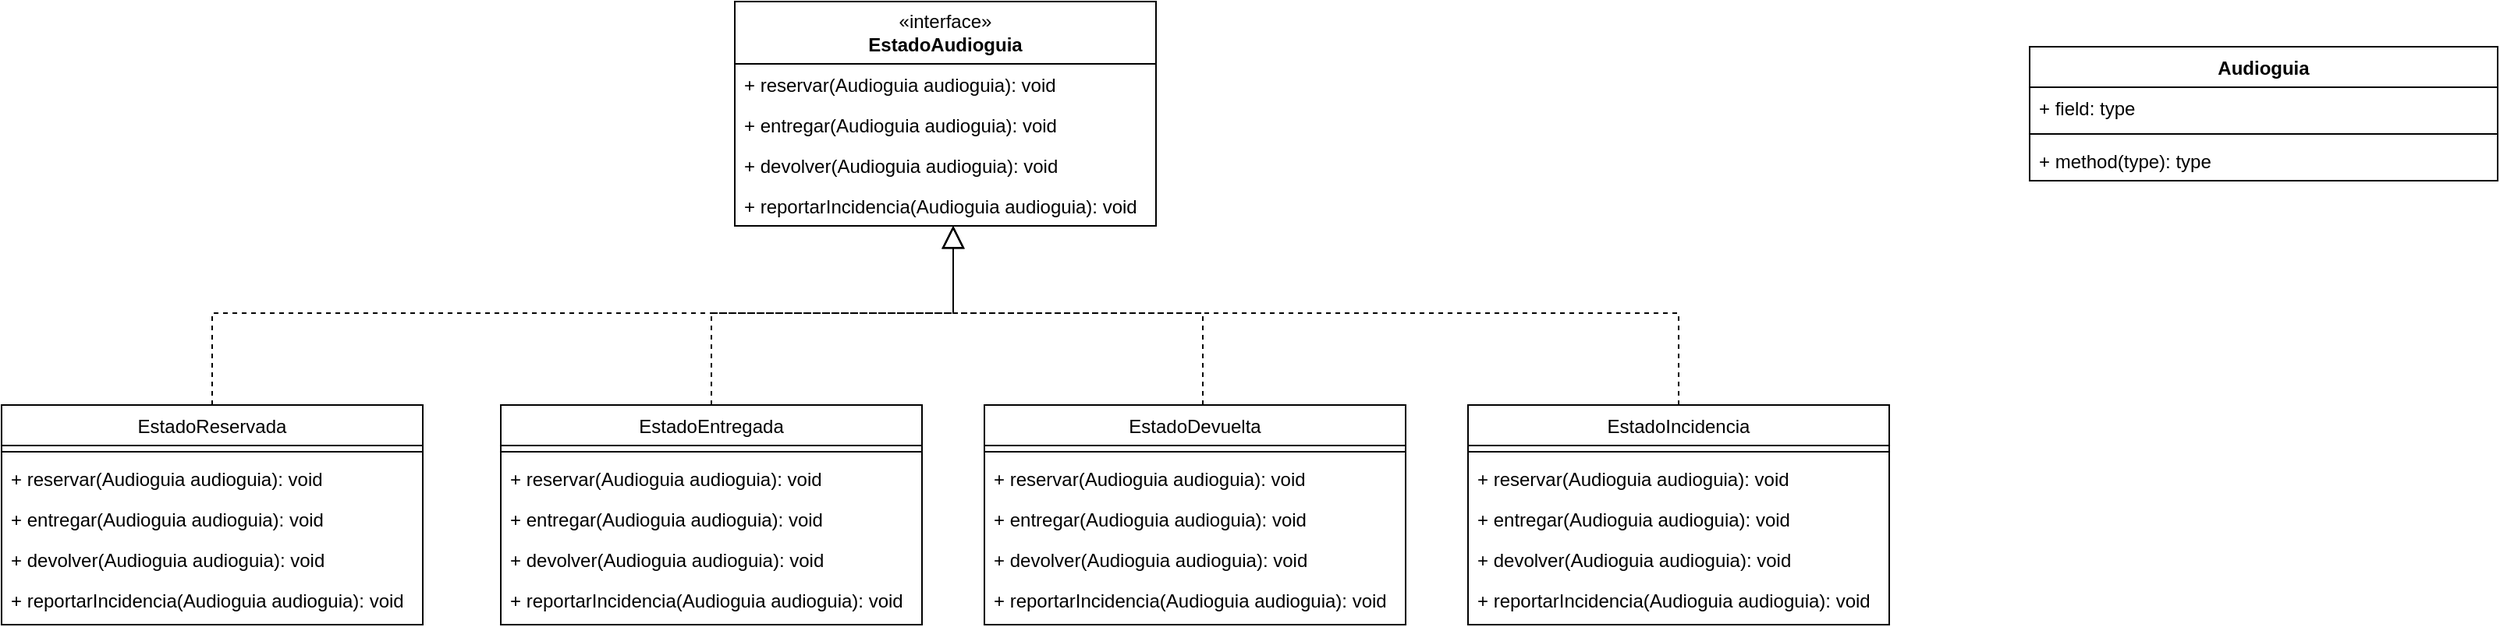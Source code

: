 <mxfile version="28.2.5">
  <diagram id="C5RBs43oDa-KdzZeNtuy" name="Page-1">
    <mxGraphModel dx="1489" dy="763" grid="1" gridSize="10" guides="1" tooltips="1" connect="1" arrows="1" fold="1" page="1" pageScale="1" pageWidth="827" pageHeight="1169" math="0" shadow="0">
      <root>
        <mxCell id="WIyWlLk6GJQsqaUBKTNV-0" />
        <mxCell id="WIyWlLk6GJQsqaUBKTNV-1" parent="WIyWlLk6GJQsqaUBKTNV-0" />
        <mxCell id="zkfFHV4jXpPFQw0GAbJ--17" value="EstadoReservada" style="swimlane;fontStyle=0;align=center;verticalAlign=top;childLayout=stackLayout;horizontal=1;startSize=26;horizontalStack=0;resizeParent=1;resizeLast=0;collapsible=1;marginBottom=0;rounded=0;shadow=0;strokeWidth=1;" parent="WIyWlLk6GJQsqaUBKTNV-1" vertex="1">
          <mxGeometry x="150" y="369" width="270" height="141" as="geometry">
            <mxRectangle x="550" y="140" width="160" height="26" as="alternateBounds" />
          </mxGeometry>
        </mxCell>
        <mxCell id="zkfFHV4jXpPFQw0GAbJ--23" value="" style="line;html=1;strokeWidth=1;align=left;verticalAlign=middle;spacingTop=-1;spacingLeft=3;spacingRight=3;rotatable=0;labelPosition=right;points=[];portConstraint=eastwest;" parent="zkfFHV4jXpPFQw0GAbJ--17" vertex="1">
          <mxGeometry y="26" width="270" height="8" as="geometry" />
        </mxCell>
        <mxCell id="7KdyYxgNq08qgCgrBHfw-6" value="+ reservar(Audioguia audioguia&lt;span style=&quot;background-color: transparent; color: light-dark(rgb(0, 0, 0), rgb(255, 255, 255));&quot;&gt;): void&lt;/span&gt;" style="text;strokeColor=none;fillColor=none;align=left;verticalAlign=top;spacingLeft=4;spacingRight=4;overflow=hidden;rotatable=0;points=[[0,0.5],[1,0.5]];portConstraint=eastwest;whiteSpace=wrap;html=1;" vertex="1" parent="zkfFHV4jXpPFQw0GAbJ--17">
          <mxGeometry y="34" width="270" height="26" as="geometry" />
        </mxCell>
        <mxCell id="7KdyYxgNq08qgCgrBHfw-7" value="+ entregar(Audioguia audioguia&lt;span style=&quot;color: light-dark(rgb(0, 0, 0), rgb(255, 255, 255)); background-color: transparent;&quot;&gt;): void&lt;/span&gt;" style="text;strokeColor=none;fillColor=none;align=left;verticalAlign=top;spacingLeft=4;spacingRight=4;overflow=hidden;rotatable=0;points=[[0,0.5],[1,0.5]];portConstraint=eastwest;whiteSpace=wrap;html=1;" vertex="1" parent="zkfFHV4jXpPFQw0GAbJ--17">
          <mxGeometry y="60" width="270" height="26" as="geometry" />
        </mxCell>
        <mxCell id="7KdyYxgNq08qgCgrBHfw-8" value="+ devolver(Audioguia audioguia&lt;span style=&quot;color: light-dark(rgb(0, 0, 0), rgb(255, 255, 255)); background-color: transparent;&quot;&gt;): void&lt;/span&gt;" style="text;strokeColor=none;fillColor=none;align=left;verticalAlign=top;spacingLeft=4;spacingRight=4;overflow=hidden;rotatable=0;points=[[0,0.5],[1,0.5]];portConstraint=eastwest;whiteSpace=wrap;html=1;" vertex="1" parent="zkfFHV4jXpPFQw0GAbJ--17">
          <mxGeometry y="86" width="270" height="26" as="geometry" />
        </mxCell>
        <mxCell id="7KdyYxgNq08qgCgrBHfw-9" value="+ reportarIncidencia(Audioguia audioguia&lt;span style=&quot;color: light-dark(rgb(0, 0, 0), rgb(255, 255, 255)); background-color: transparent;&quot;&gt;): void&lt;/span&gt;" style="text;strokeColor=none;fillColor=none;align=left;verticalAlign=top;spacingLeft=4;spacingRight=4;overflow=hidden;rotatable=0;points=[[0,0.5],[1,0.5]];portConstraint=eastwest;whiteSpace=wrap;html=1;" vertex="1" parent="zkfFHV4jXpPFQw0GAbJ--17">
          <mxGeometry y="112" width="270" height="26" as="geometry" />
        </mxCell>
        <mxCell id="7KdyYxgNq08qgCgrBHfw-0" value="«interface»&lt;br&gt;&lt;b&gt;EstadoAudioguia&lt;/b&gt;" style="swimlane;fontStyle=0;childLayout=stackLayout;horizontal=1;startSize=40;fillColor=none;horizontalStack=0;resizeParent=1;resizeParentMax=0;resizeLast=0;collapsible=1;marginBottom=0;whiteSpace=wrap;html=1;" vertex="1" parent="WIyWlLk6GJQsqaUBKTNV-1">
          <mxGeometry x="620" y="110" width="270" height="144" as="geometry" />
        </mxCell>
        <mxCell id="7KdyYxgNq08qgCgrBHfw-1" value="+ reservar(Audioguia audioguia&lt;span style=&quot;background-color: transparent; color: light-dark(rgb(0, 0, 0), rgb(255, 255, 255));&quot;&gt;): void&lt;/span&gt;" style="text;strokeColor=none;fillColor=none;align=left;verticalAlign=top;spacingLeft=4;spacingRight=4;overflow=hidden;rotatable=0;points=[[0,0.5],[1,0.5]];portConstraint=eastwest;whiteSpace=wrap;html=1;" vertex="1" parent="7KdyYxgNq08qgCgrBHfw-0">
          <mxGeometry y="40" width="270" height="26" as="geometry" />
        </mxCell>
        <mxCell id="7KdyYxgNq08qgCgrBHfw-2" value="+ entregar(Audioguia audioguia&lt;span style=&quot;color: light-dark(rgb(0, 0, 0), rgb(255, 255, 255)); background-color: transparent;&quot;&gt;): void&lt;/span&gt;" style="text;strokeColor=none;fillColor=none;align=left;verticalAlign=top;spacingLeft=4;spacingRight=4;overflow=hidden;rotatable=0;points=[[0,0.5],[1,0.5]];portConstraint=eastwest;whiteSpace=wrap;html=1;" vertex="1" parent="7KdyYxgNq08qgCgrBHfw-0">
          <mxGeometry y="66" width="270" height="26" as="geometry" />
        </mxCell>
        <mxCell id="7KdyYxgNq08qgCgrBHfw-5" value="+ devolver(Audioguia audioguia&lt;span style=&quot;color: light-dark(rgb(0, 0, 0), rgb(255, 255, 255)); background-color: transparent;&quot;&gt;): void&lt;/span&gt;" style="text;strokeColor=none;fillColor=none;align=left;verticalAlign=top;spacingLeft=4;spacingRight=4;overflow=hidden;rotatable=0;points=[[0,0.5],[1,0.5]];portConstraint=eastwest;whiteSpace=wrap;html=1;" vertex="1" parent="7KdyYxgNq08qgCgrBHfw-0">
          <mxGeometry y="92" width="270" height="26" as="geometry" />
        </mxCell>
        <mxCell id="7KdyYxgNq08qgCgrBHfw-3" value="+ reportarIncidencia(Audioguia audioguia&lt;span style=&quot;color: light-dark(rgb(0, 0, 0), rgb(255, 255, 255)); background-color: transparent;&quot;&gt;): void&lt;/span&gt;" style="text;strokeColor=none;fillColor=none;align=left;verticalAlign=top;spacingLeft=4;spacingRight=4;overflow=hidden;rotatable=0;points=[[0,0.5],[1,0.5]];portConstraint=eastwest;whiteSpace=wrap;html=1;" vertex="1" parent="7KdyYxgNq08qgCgrBHfw-0">
          <mxGeometry y="118" width="270" height="26" as="geometry" />
        </mxCell>
        <mxCell id="7KdyYxgNq08qgCgrBHfw-10" value="EstadoEntregada" style="swimlane;fontStyle=0;align=center;verticalAlign=top;childLayout=stackLayout;horizontal=1;startSize=26;horizontalStack=0;resizeParent=1;resizeLast=0;collapsible=1;marginBottom=0;rounded=0;shadow=0;strokeWidth=1;" vertex="1" parent="WIyWlLk6GJQsqaUBKTNV-1">
          <mxGeometry x="470" y="369" width="270" height="141" as="geometry">
            <mxRectangle x="550" y="140" width="160" height="26" as="alternateBounds" />
          </mxGeometry>
        </mxCell>
        <mxCell id="7KdyYxgNq08qgCgrBHfw-11" value="" style="line;html=1;strokeWidth=1;align=left;verticalAlign=middle;spacingTop=-1;spacingLeft=3;spacingRight=3;rotatable=0;labelPosition=right;points=[];portConstraint=eastwest;" vertex="1" parent="7KdyYxgNq08qgCgrBHfw-10">
          <mxGeometry y="26" width="270" height="8" as="geometry" />
        </mxCell>
        <mxCell id="7KdyYxgNq08qgCgrBHfw-12" value="+ reservar(Audioguia audioguia&lt;span style=&quot;background-color: transparent; color: light-dark(rgb(0, 0, 0), rgb(255, 255, 255));&quot;&gt;): void&lt;/span&gt;" style="text;strokeColor=none;fillColor=none;align=left;verticalAlign=top;spacingLeft=4;spacingRight=4;overflow=hidden;rotatable=0;points=[[0,0.5],[1,0.5]];portConstraint=eastwest;whiteSpace=wrap;html=1;" vertex="1" parent="7KdyYxgNq08qgCgrBHfw-10">
          <mxGeometry y="34" width="270" height="26" as="geometry" />
        </mxCell>
        <mxCell id="7KdyYxgNq08qgCgrBHfw-13" value="+ entregar(Audioguia audioguia&lt;span style=&quot;color: light-dark(rgb(0, 0, 0), rgb(255, 255, 255)); background-color: transparent;&quot;&gt;): void&lt;/span&gt;" style="text;strokeColor=none;fillColor=none;align=left;verticalAlign=top;spacingLeft=4;spacingRight=4;overflow=hidden;rotatable=0;points=[[0,0.5],[1,0.5]];portConstraint=eastwest;whiteSpace=wrap;html=1;" vertex="1" parent="7KdyYxgNq08qgCgrBHfw-10">
          <mxGeometry y="60" width="270" height="26" as="geometry" />
        </mxCell>
        <mxCell id="7KdyYxgNq08qgCgrBHfw-14" value="+ devolver(Audioguia audioguia&lt;span style=&quot;color: light-dark(rgb(0, 0, 0), rgb(255, 255, 255)); background-color: transparent;&quot;&gt;): void&lt;/span&gt;" style="text;strokeColor=none;fillColor=none;align=left;verticalAlign=top;spacingLeft=4;spacingRight=4;overflow=hidden;rotatable=0;points=[[0,0.5],[1,0.5]];portConstraint=eastwest;whiteSpace=wrap;html=1;" vertex="1" parent="7KdyYxgNq08qgCgrBHfw-10">
          <mxGeometry y="86" width="270" height="26" as="geometry" />
        </mxCell>
        <mxCell id="7KdyYxgNq08qgCgrBHfw-15" value="+ reportarIncidencia(Audioguia audioguia&lt;span style=&quot;color: light-dark(rgb(0, 0, 0), rgb(255, 255, 255)); background-color: transparent;&quot;&gt;): void&lt;/span&gt;" style="text;strokeColor=none;fillColor=none;align=left;verticalAlign=top;spacingLeft=4;spacingRight=4;overflow=hidden;rotatable=0;points=[[0,0.5],[1,0.5]];portConstraint=eastwest;whiteSpace=wrap;html=1;" vertex="1" parent="7KdyYxgNq08qgCgrBHfw-10">
          <mxGeometry y="112" width="270" height="26" as="geometry" />
        </mxCell>
        <mxCell id="7KdyYxgNq08qgCgrBHfw-16" value="EstadoIncidencia" style="swimlane;fontStyle=0;align=center;verticalAlign=top;childLayout=stackLayout;horizontal=1;startSize=26;horizontalStack=0;resizeParent=1;resizeLast=0;collapsible=1;marginBottom=0;rounded=0;shadow=0;strokeWidth=1;" vertex="1" parent="WIyWlLk6GJQsqaUBKTNV-1">
          <mxGeometry x="1090" y="369" width="270" height="141" as="geometry">
            <mxRectangle x="550" y="140" width="160" height="26" as="alternateBounds" />
          </mxGeometry>
        </mxCell>
        <mxCell id="7KdyYxgNq08qgCgrBHfw-17" value="" style="line;html=1;strokeWidth=1;align=left;verticalAlign=middle;spacingTop=-1;spacingLeft=3;spacingRight=3;rotatable=0;labelPosition=right;points=[];portConstraint=eastwest;" vertex="1" parent="7KdyYxgNq08qgCgrBHfw-16">
          <mxGeometry y="26" width="270" height="8" as="geometry" />
        </mxCell>
        <mxCell id="7KdyYxgNq08qgCgrBHfw-18" value="+ reservar(Audioguia audioguia&lt;span style=&quot;background-color: transparent; color: light-dark(rgb(0, 0, 0), rgb(255, 255, 255));&quot;&gt;): void&lt;/span&gt;" style="text;strokeColor=none;fillColor=none;align=left;verticalAlign=top;spacingLeft=4;spacingRight=4;overflow=hidden;rotatable=0;points=[[0,0.5],[1,0.5]];portConstraint=eastwest;whiteSpace=wrap;html=1;" vertex="1" parent="7KdyYxgNq08qgCgrBHfw-16">
          <mxGeometry y="34" width="270" height="26" as="geometry" />
        </mxCell>
        <mxCell id="7KdyYxgNq08qgCgrBHfw-19" value="+ entregar(Audioguia audioguia&lt;span style=&quot;color: light-dark(rgb(0, 0, 0), rgb(255, 255, 255)); background-color: transparent;&quot;&gt;): void&lt;/span&gt;" style="text;strokeColor=none;fillColor=none;align=left;verticalAlign=top;spacingLeft=4;spacingRight=4;overflow=hidden;rotatable=0;points=[[0,0.5],[1,0.5]];portConstraint=eastwest;whiteSpace=wrap;html=1;" vertex="1" parent="7KdyYxgNq08qgCgrBHfw-16">
          <mxGeometry y="60" width="270" height="26" as="geometry" />
        </mxCell>
        <mxCell id="7KdyYxgNq08qgCgrBHfw-20" value="+ devolver(Audioguia audioguia&lt;span style=&quot;color: light-dark(rgb(0, 0, 0), rgb(255, 255, 255)); background-color: transparent;&quot;&gt;): void&lt;/span&gt;" style="text;strokeColor=none;fillColor=none;align=left;verticalAlign=top;spacingLeft=4;spacingRight=4;overflow=hidden;rotatable=0;points=[[0,0.5],[1,0.5]];portConstraint=eastwest;whiteSpace=wrap;html=1;" vertex="1" parent="7KdyYxgNq08qgCgrBHfw-16">
          <mxGeometry y="86" width="270" height="26" as="geometry" />
        </mxCell>
        <mxCell id="7KdyYxgNq08qgCgrBHfw-21" value="+ reportarIncidencia(Audioguia audioguia&lt;span style=&quot;color: light-dark(rgb(0, 0, 0), rgb(255, 255, 255)); background-color: transparent;&quot;&gt;): void&lt;/span&gt;" style="text;strokeColor=none;fillColor=none;align=left;verticalAlign=top;spacingLeft=4;spacingRight=4;overflow=hidden;rotatable=0;points=[[0,0.5],[1,0.5]];portConstraint=eastwest;whiteSpace=wrap;html=1;" vertex="1" parent="7KdyYxgNq08qgCgrBHfw-16">
          <mxGeometry y="112" width="270" height="26" as="geometry" />
        </mxCell>
        <mxCell id="7KdyYxgNq08qgCgrBHfw-22" value="EstadoDevuelta" style="swimlane;fontStyle=0;align=center;verticalAlign=top;childLayout=stackLayout;horizontal=1;startSize=26;horizontalStack=0;resizeParent=1;resizeLast=0;collapsible=1;marginBottom=0;rounded=0;shadow=0;strokeWidth=1;" vertex="1" parent="WIyWlLk6GJQsqaUBKTNV-1">
          <mxGeometry x="780" y="369" width="270" height="141" as="geometry">
            <mxRectangle x="550" y="140" width="160" height="26" as="alternateBounds" />
          </mxGeometry>
        </mxCell>
        <mxCell id="7KdyYxgNq08qgCgrBHfw-23" value="" style="line;html=1;strokeWidth=1;align=left;verticalAlign=middle;spacingTop=-1;spacingLeft=3;spacingRight=3;rotatable=0;labelPosition=right;points=[];portConstraint=eastwest;" vertex="1" parent="7KdyYxgNq08qgCgrBHfw-22">
          <mxGeometry y="26" width="270" height="8" as="geometry" />
        </mxCell>
        <mxCell id="7KdyYxgNq08qgCgrBHfw-24" value="+ reservar(Audioguia audioguia&lt;span style=&quot;background-color: transparent; color: light-dark(rgb(0, 0, 0), rgb(255, 255, 255));&quot;&gt;): void&lt;/span&gt;" style="text;strokeColor=none;fillColor=none;align=left;verticalAlign=top;spacingLeft=4;spacingRight=4;overflow=hidden;rotatable=0;points=[[0,0.5],[1,0.5]];portConstraint=eastwest;whiteSpace=wrap;html=1;" vertex="1" parent="7KdyYxgNq08qgCgrBHfw-22">
          <mxGeometry y="34" width="270" height="26" as="geometry" />
        </mxCell>
        <mxCell id="7KdyYxgNq08qgCgrBHfw-25" value="+ entregar(Audioguia audioguia&lt;span style=&quot;color: light-dark(rgb(0, 0, 0), rgb(255, 255, 255)); background-color: transparent;&quot;&gt;): void&lt;/span&gt;" style="text;strokeColor=none;fillColor=none;align=left;verticalAlign=top;spacingLeft=4;spacingRight=4;overflow=hidden;rotatable=0;points=[[0,0.5],[1,0.5]];portConstraint=eastwest;whiteSpace=wrap;html=1;" vertex="1" parent="7KdyYxgNq08qgCgrBHfw-22">
          <mxGeometry y="60" width="270" height="26" as="geometry" />
        </mxCell>
        <mxCell id="7KdyYxgNq08qgCgrBHfw-26" value="+ devolver(Audioguia audioguia&lt;span style=&quot;color: light-dark(rgb(0, 0, 0), rgb(255, 255, 255)); background-color: transparent;&quot;&gt;): void&lt;/span&gt;" style="text;strokeColor=none;fillColor=none;align=left;verticalAlign=top;spacingLeft=4;spacingRight=4;overflow=hidden;rotatable=0;points=[[0,0.5],[1,0.5]];portConstraint=eastwest;whiteSpace=wrap;html=1;" vertex="1" parent="7KdyYxgNq08qgCgrBHfw-22">
          <mxGeometry y="86" width="270" height="26" as="geometry" />
        </mxCell>
        <mxCell id="7KdyYxgNq08qgCgrBHfw-27" value="+ reportarIncidencia(Audioguia audioguia&lt;span style=&quot;color: light-dark(rgb(0, 0, 0), rgb(255, 255, 255)); background-color: transparent;&quot;&gt;): void&lt;/span&gt;" style="text;strokeColor=none;fillColor=none;align=left;verticalAlign=top;spacingLeft=4;spacingRight=4;overflow=hidden;rotatable=0;points=[[0,0.5],[1,0.5]];portConstraint=eastwest;whiteSpace=wrap;html=1;" vertex="1" parent="7KdyYxgNq08qgCgrBHfw-22">
          <mxGeometry y="112" width="270" height="26" as="geometry" />
        </mxCell>
        <mxCell id="7KdyYxgNq08qgCgrBHfw-28" value="" style="endArrow=block;dashed=1;endFill=0;endSize=12;html=1;rounded=0;edgeStyle=orthogonalEdgeStyle;" edge="1" parent="WIyWlLk6GJQsqaUBKTNV-1" source="zkfFHV4jXpPFQw0GAbJ--17" target="7KdyYxgNq08qgCgrBHfw-0">
          <mxGeometry width="160" relative="1" as="geometry">
            <mxPoint x="420" y="300" as="sourcePoint" />
            <mxPoint x="580" y="300" as="targetPoint" />
            <Array as="points">
              <mxPoint x="285" y="310" />
              <mxPoint x="760" y="310" />
            </Array>
          </mxGeometry>
        </mxCell>
        <mxCell id="7KdyYxgNq08qgCgrBHfw-29" value="" style="endArrow=block;dashed=1;endFill=0;endSize=12;html=1;rounded=0;edgeStyle=orthogonalEdgeStyle;" edge="1" parent="WIyWlLk6GJQsqaUBKTNV-1" source="7KdyYxgNq08qgCgrBHfw-10" target="7KdyYxgNq08qgCgrBHfw-0">
          <mxGeometry width="160" relative="1" as="geometry">
            <mxPoint x="720" y="415" as="sourcePoint" />
            <mxPoint x="1195" y="300" as="targetPoint" />
            <Array as="points">
              <mxPoint x="605" y="310" />
              <mxPoint x="760" y="310" />
            </Array>
          </mxGeometry>
        </mxCell>
        <mxCell id="7KdyYxgNq08qgCgrBHfw-30" value="" style="endArrow=block;dashed=1;endFill=0;endSize=12;html=1;rounded=0;edgeStyle=orthogonalEdgeStyle;" edge="1" parent="WIyWlLk6GJQsqaUBKTNV-1" source="7KdyYxgNq08qgCgrBHfw-22" target="7KdyYxgNq08qgCgrBHfw-0">
          <mxGeometry width="160" relative="1" as="geometry">
            <mxPoint x="840" y="435" as="sourcePoint" />
            <mxPoint x="1315" y="320" as="targetPoint" />
            <Array as="points">
              <mxPoint x="920" y="310" />
              <mxPoint x="760" y="310" />
            </Array>
          </mxGeometry>
        </mxCell>
        <mxCell id="7KdyYxgNq08qgCgrBHfw-31" value="" style="endArrow=block;dashed=1;endFill=0;endSize=12;html=1;rounded=0;edgeStyle=orthogonalEdgeStyle;" edge="1" parent="WIyWlLk6GJQsqaUBKTNV-1" source="7KdyYxgNq08qgCgrBHfw-16" target="7KdyYxgNq08qgCgrBHfw-0">
          <mxGeometry width="160" relative="1" as="geometry">
            <mxPoint x="1030" y="415" as="sourcePoint" />
            <mxPoint x="1505" y="300" as="targetPoint" />
            <Array as="points">
              <mxPoint x="1225" y="310" />
              <mxPoint x="760" y="310" />
            </Array>
          </mxGeometry>
        </mxCell>
        <mxCell id="7KdyYxgNq08qgCgrBHfw-33" value="Audioguia" style="swimlane;fontStyle=1;align=center;verticalAlign=top;childLayout=stackLayout;horizontal=1;startSize=26;horizontalStack=0;resizeParent=1;resizeParentMax=0;resizeLast=0;collapsible=1;marginBottom=0;whiteSpace=wrap;html=1;" vertex="1" parent="WIyWlLk6GJQsqaUBKTNV-1">
          <mxGeometry x="1450" y="139" width="300" height="86" as="geometry" />
        </mxCell>
        <mxCell id="7KdyYxgNq08qgCgrBHfw-34" value="+ field: type" style="text;strokeColor=none;fillColor=none;align=left;verticalAlign=top;spacingLeft=4;spacingRight=4;overflow=hidden;rotatable=0;points=[[0,0.5],[1,0.5]];portConstraint=eastwest;whiteSpace=wrap;html=1;" vertex="1" parent="7KdyYxgNq08qgCgrBHfw-33">
          <mxGeometry y="26" width="300" height="26" as="geometry" />
        </mxCell>
        <mxCell id="7KdyYxgNq08qgCgrBHfw-35" value="" style="line;strokeWidth=1;fillColor=none;align=left;verticalAlign=middle;spacingTop=-1;spacingLeft=3;spacingRight=3;rotatable=0;labelPosition=right;points=[];portConstraint=eastwest;strokeColor=inherit;" vertex="1" parent="7KdyYxgNq08qgCgrBHfw-33">
          <mxGeometry y="52" width="300" height="8" as="geometry" />
        </mxCell>
        <mxCell id="7KdyYxgNq08qgCgrBHfw-36" value="+ method(type): type" style="text;strokeColor=none;fillColor=none;align=left;verticalAlign=top;spacingLeft=4;spacingRight=4;overflow=hidden;rotatable=0;points=[[0,0.5],[1,0.5]];portConstraint=eastwest;whiteSpace=wrap;html=1;" vertex="1" parent="7KdyYxgNq08qgCgrBHfw-33">
          <mxGeometry y="60" width="300" height="26" as="geometry" />
        </mxCell>
      </root>
    </mxGraphModel>
  </diagram>
</mxfile>
